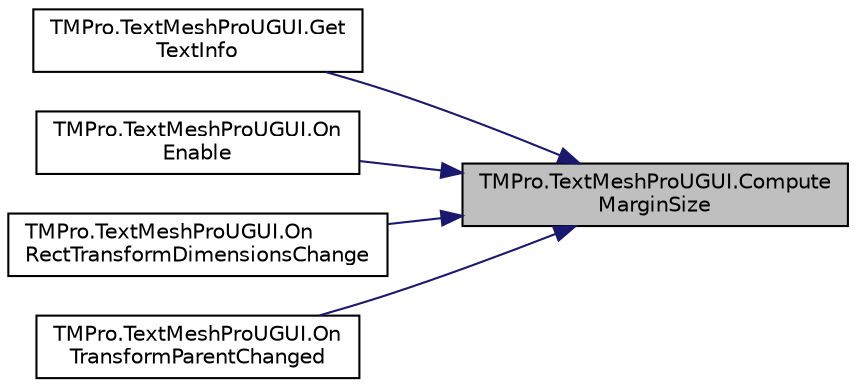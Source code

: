 digraph "TMPro.TextMeshProUGUI.ComputeMarginSize"
{
 // LATEX_PDF_SIZE
  edge [fontname="Helvetica",fontsize="10",labelfontname="Helvetica",labelfontsize="10"];
  node [fontname="Helvetica",fontsize="10",shape=record];
  rankdir="RL";
  Node1 [label="TMPro.TextMeshProUGUI.Compute\lMarginSize",height=0.2,width=0.4,color="black", fillcolor="grey75", style="filled", fontcolor="black",tooltip="Update the margin width and height"];
  Node1 -> Node2 [dir="back",color="midnightblue",fontsize="10",style="solid",fontname="Helvetica"];
  Node2 [label="TMPro.TextMeshProUGUI.Get\lTextInfo",height=0.2,width=0.4,color="black", fillcolor="white", style="filled",URL="$class_t_m_pro_1_1_text_mesh_pro_u_g_u_i.html#a8232388d078ad69a9ea241fa15bd2fab",tooltip="Function used to evaluate the length of a text string."];
  Node1 -> Node3 [dir="back",color="midnightblue",fontsize="10",style="solid",fontname="Helvetica"];
  Node3 [label="TMPro.TextMeshProUGUI.On\lEnable",height=0.2,width=0.4,color="black", fillcolor="white", style="filled",URL="$class_t_m_pro_1_1_text_mesh_pro_u_g_u_i.html#aa7530af860a3f8775e4b0abe97275478",tooltip=" "];
  Node1 -> Node4 [dir="back",color="midnightblue",fontsize="10",style="solid",fontname="Helvetica"];
  Node4 [label="TMPro.TextMeshProUGUI.On\lRectTransformDimensionsChange",height=0.2,width=0.4,color="black", fillcolor="white", style="filled",URL="$class_t_m_pro_1_1_text_mesh_pro_u_g_u_i.html#a734589d21ffb7d2ef913b96173b0f432",tooltip=" "];
  Node1 -> Node5 [dir="back",color="midnightblue",fontsize="10",style="solid",fontname="Helvetica"];
  Node5 [label="TMPro.TextMeshProUGUI.On\lTransformParentChanged",height=0.2,width=0.4,color="black", fillcolor="white", style="filled",URL="$class_t_m_pro_1_1_text_mesh_pro_u_g_u_i.html#a2234b62a5f2bf5fe521e811c5ec4441a",tooltip=" "];
}
